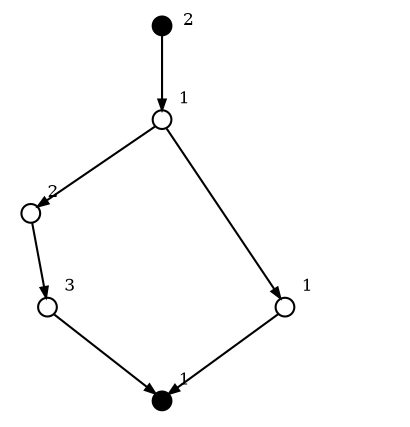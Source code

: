 digraph G { ratio=1; center = true; edge [arrowsize=.5, weight=.1,
	fontsize=8]; node
	[label="",shape=circle,height=0.12,width=0.12,fontsize=1];
	dummy_species_id12dummy_compartment_id ->
	dummy_species_id11dummy_compartment_id;
	dummy_species_id11dummy_compartment_id ->
	dummy_species_id13dummy_compartment_id;
	dummy_species_id14dummy_compartment_id ->
	dummy_species_id13dummy_compartment_id;
	dummy_species_id15dummy_compartment_id ->
	dummy_species_id12dummy_compartment_id;
	dummy_species_id15dummy_compartment_id ->
	dummy_species_id14dummy_compartment_id;
	dummy_species_id16dummy_compartment_id ->
	dummy_species_id15dummy_compartment_id;
	dummy_species_id11dummy_compartment_id;
	dummy_species_id12dummy_compartment_id ;
	dummy_species_id13dummy_compartment_id [color="black",
	style=filled] ; dummy_species_id14dummy_compartment_id ;
	dummy_species_id15dummy_compartment_id ;
	dummy_species_id16dummy_compartment_id [color="black",
	style=filled]; dummy_species_id11dummy_compartment_id ->
	dummy_species_id11dummy_compartment_id [taillabel="3",
	labelangle=0, color=transparent];
	dummy_species_id12dummy_compartment_id ->
	dummy_species_id12dummy_compartment_id [taillabel="2",
	labelangle=0, color=transparent];
	dummy_species_id13dummy_compartment_id ->
	dummy_species_id13dummy_compartment_id [taillabel="1",
	labelangle=0, color=transparent];
	dummy_species_id14dummy_compartment_id ->
	dummy_species_id14dummy_compartment_id [taillabel="1",
	labelangle=0, color=transparent];
	dummy_species_id15dummy_compartment_id ->
	dummy_species_id15dummy_compartment_id [taillabel="1",
	labelangle=0, color=transparent];
	dummy_species_id16dummy_compartment_id ->
	dummy_species_id16dummy_compartment_id [taillabel="2",
	labelangle=-45 color=transparent]; }
